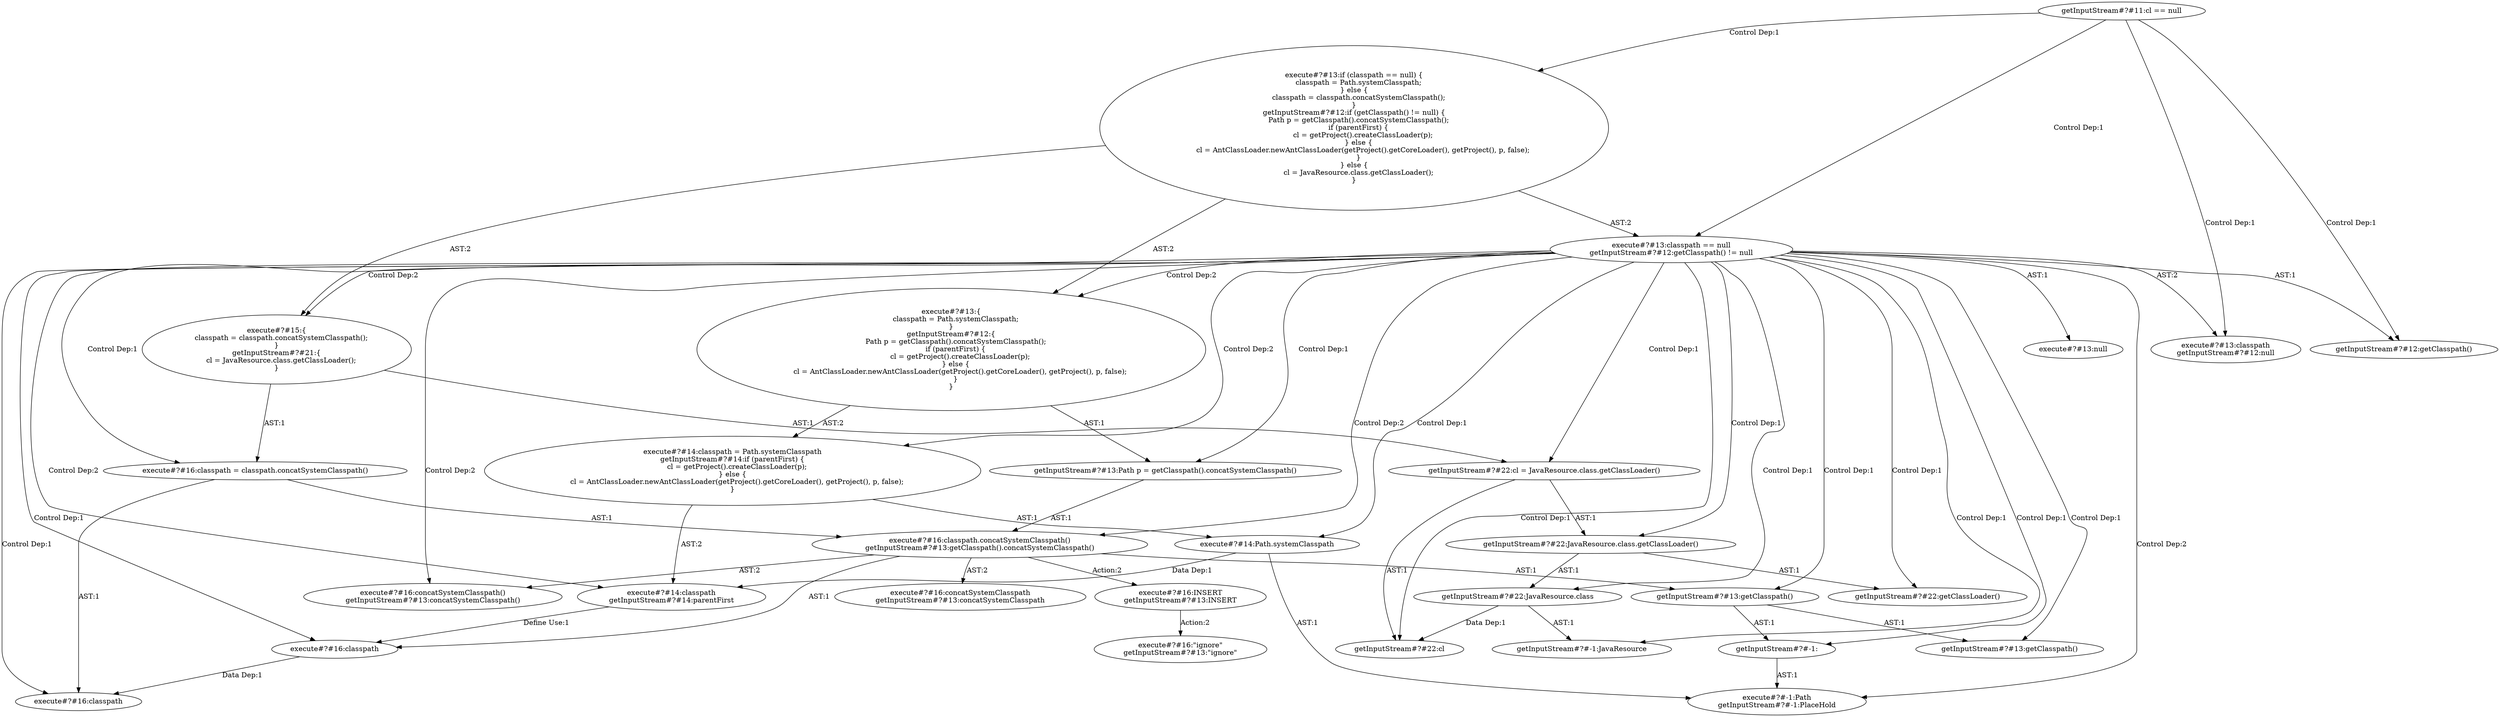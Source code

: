 digraph "Pattern" {
0 [label="execute#?#16:INSERT
getInputStream#?#13:INSERT" shape=ellipse]
1 [label="execute#?#16:classpath.concatSystemClasspath()
getInputStream#?#13:getClasspath().concatSystemClasspath()" shape=ellipse]
2 [label="execute#?#13:classpath == null
getInputStream#?#12:getClasspath() != null" shape=ellipse]
3 [label="execute#?#13:if (classpath == null) \{
    classpath = Path.systemClasspath;
\} else \{
    classpath = classpath.concatSystemClasspath();
\}
getInputStream#?#12:if (getClasspath() != null) \{
    Path p = getClasspath().concatSystemClasspath();
    if (parentFirst) \{
        cl = getProject().createClassLoader(p);
    \} else \{
        cl = AntClassLoader.newAntClassLoader(getProject().getCoreLoader(), getProject(), p, false);
    \}
\} else \{
    cl = JavaResource.class.getClassLoader();
\}" shape=ellipse]
4 [label="execute#?#13:classpath
getInputStream#?#12:null" shape=ellipse]
5 [label="execute#?#13:null" shape=ellipse]
6 [label="execute#?#13:\{
    classpath = Path.systemClasspath;
\}
getInputStream#?#12:\{
    Path p = getClasspath().concatSystemClasspath();
    if (parentFirst) \{
        cl = getProject().createClassLoader(p);
    \} else \{
        cl = AntClassLoader.newAntClassLoader(getProject().getCoreLoader(), getProject(), p, false);
    \}
\}" shape=ellipse]
7 [label="execute#?#14:classpath = Path.systemClasspath
getInputStream#?#14:if (parentFirst) \{
    cl = getProject().createClassLoader(p);
\} else \{
    cl = AntClassLoader.newAntClassLoader(getProject().getCoreLoader(), getProject(), p, false);
\}" shape=ellipse]
8 [label="execute#?#14:classpath
getInputStream#?#14:parentFirst" shape=ellipse]
9 [label="execute#?#14:Path.systemClasspath" shape=ellipse]
10 [label="execute#?#-1:Path
getInputStream#?#-1:PlaceHold" shape=ellipse]
11 [label="execute#?#15:\{
    classpath = classpath.concatSystemClasspath();
\}
getInputStream#?#21:\{
    cl = JavaResource.class.getClassLoader();
\}" shape=ellipse]
12 [label="execute#?#16:classpath = classpath.concatSystemClasspath()" shape=ellipse]
13 [label="execute#?#16:classpath" shape=ellipse]
14 [label="execute#?#16:concatSystemClasspath()
getInputStream#?#13:concatSystemClasspath()" shape=ellipse]
15 [label="execute#?#16:classpath" shape=ellipse]
16 [label="execute#?#16:concatSystemClasspath
getInputStream#?#13:concatSystemClasspath" shape=ellipse]
17 [label="execute#?#16:\"ignore\"
getInputStream#?#13:\"ignore\"" shape=ellipse]
18 [label="getInputStream#?#22:getClassLoader()" shape=ellipse]
19 [label="getInputStream#?#13:Path p = getClasspath().concatSystemClasspath()" shape=ellipse]
20 [label="getInputStream#?#-1:JavaResource" shape=ellipse]
21 [label="getInputStream#?#12:getClasspath()" shape=ellipse]
22 [label="getInputStream#?#22:cl" shape=ellipse]
23 [label="getInputStream#?#11:cl == null" shape=ellipse]
24 [label="getInputStream#?#13:getClasspath()" shape=ellipse]
25 [label="getInputStream#?#13:getClasspath()" shape=ellipse]
26 [label="getInputStream#?#-1:" shape=ellipse]
27 [label="getInputStream#?#22:JavaResource.class" shape=ellipse]
28 [label="getInputStream#?#22:cl = JavaResource.class.getClassLoader()" shape=ellipse]
29 [label="getInputStream#?#22:JavaResource.class.getClassLoader()" shape=ellipse]
0 -> 17 [label="Action:2"];
1 -> 0 [label="Action:2"];
1 -> 16 [label="AST:2"];
1 -> 15 [label="AST:1"];
1 -> 14 [label="AST:2"];
1 -> 24 [label="AST:1"];
2 -> 1 [label="Control Dep:2"];
2 -> 4 [label="AST:2"];
2 -> 5 [label="AST:1"];
2 -> 6 [label="Control Dep:2"];
2 -> 7 [label="Control Dep:2"];
2 -> 8 [label="Control Dep:2"];
2 -> 9 [label="Control Dep:1"];
2 -> 10 [label="Control Dep:2"];
2 -> 11 [label="Control Dep:2"];
2 -> 12 [label="Control Dep:1"];
2 -> 13 [label="Control Dep:1"];
2 -> 14 [label="Control Dep:2"];
2 -> 15 [label="Control Dep:1"];
2 -> 18 [label="Control Dep:1"];
2 -> 19 [label="Control Dep:1"];
2 -> 20 [label="Control Dep:1"];
2 -> 21 [label="AST:1"];
2 -> 22 [label="Control Dep:1"];
2 -> 24 [label="Control Dep:1"];
2 -> 25 [label="Control Dep:1"];
2 -> 26 [label="Control Dep:1"];
2 -> 27 [label="Control Dep:1"];
2 -> 28 [label="Control Dep:1"];
2 -> 29 [label="Control Dep:1"];
3 -> 2 [label="AST:2"];
3 -> 6 [label="AST:2"];
3 -> 11 [label="AST:2"];
6 -> 7 [label="AST:2"];
6 -> 19 [label="AST:1"];
7 -> 8 [label="AST:2"];
7 -> 9 [label="AST:1"];
8 -> 15 [label="Define Use:1"];
9 -> 8 [label="Data Dep:1"];
9 -> 10 [label="AST:1"];
11 -> 12 [label="AST:1"];
11 -> 28 [label="AST:1"];
12 -> 1 [label="AST:1"];
12 -> 13 [label="AST:1"];
15 -> 13 [label="Data Dep:1"];
19 -> 1 [label="AST:1"];
23 -> 21 [label="Control Dep:1"];
23 -> 3 [label="Control Dep:1"];
23 -> 2 [label="Control Dep:1"];
23 -> 4 [label="Control Dep:1"];
24 -> 26 [label="AST:1"];
24 -> 25 [label="AST:1"];
26 -> 10 [label="AST:1"];
27 -> 20 [label="AST:1"];
27 -> 22 [label="Data Dep:1"];
28 -> 22 [label="AST:1"];
28 -> 29 [label="AST:1"];
29 -> 18 [label="AST:1"];
29 -> 27 [label="AST:1"];
}